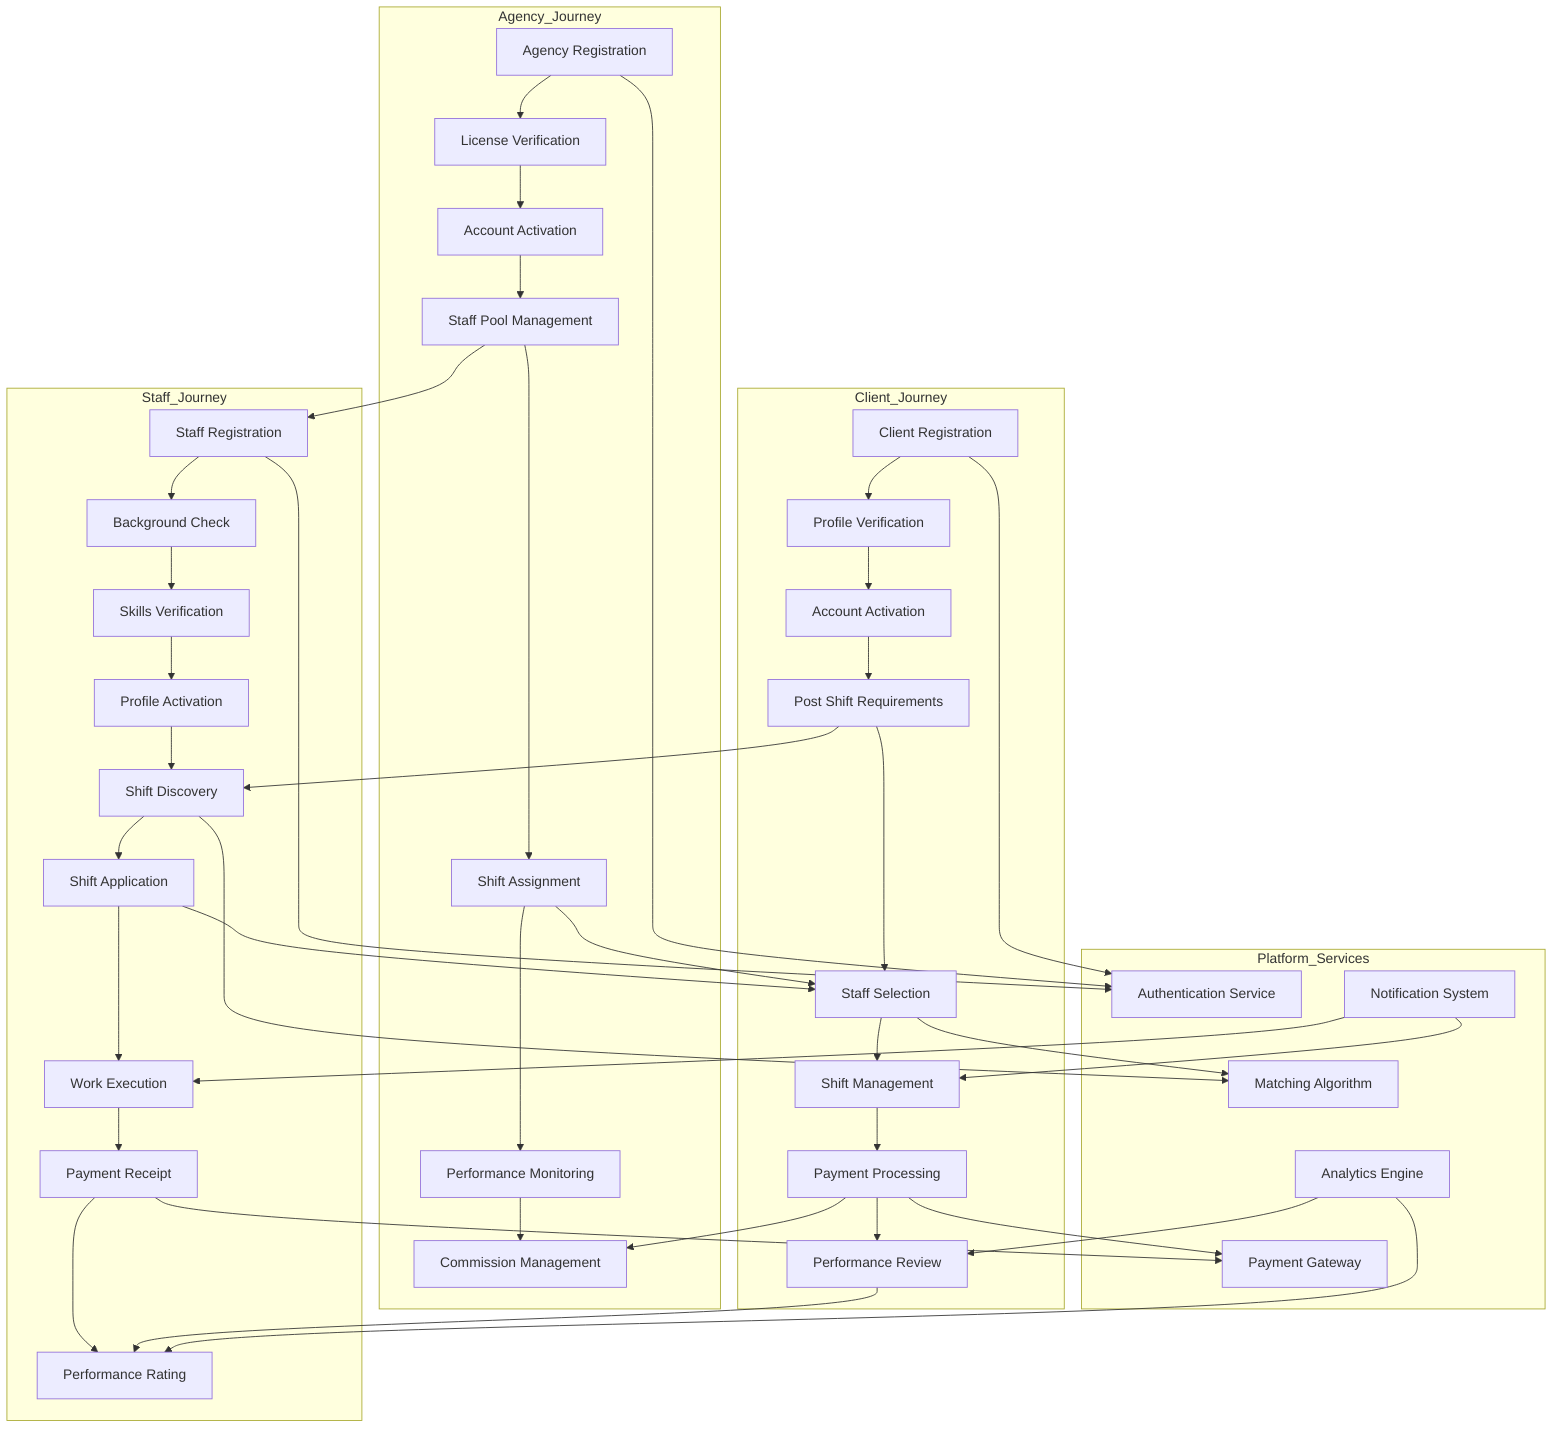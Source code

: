 graph TB
    subgraph Client_Journey
        C1[Client Registration] --> C2[Profile Verification]
        C2 --> C3[Account Activation]
        C3 --> C4[Post Shift Requirements]
        C4 --> C5[Staff Selection]
        C5 --> C6[Shift Management]
        C6 --> C7[Payment Processing]
        C7 --> C8[Performance Review]
    end

    subgraph Staff_Journey
        S1[Staff Registration] --> S2[Background Check]
        S2 --> S3[Skills Verification]
        S3 --> S4[Profile Activation]
        S4 --> S5[Shift Discovery]
        S5 --> S6[Shift Application]
        S6 --> S7[Work Execution]
        S7 --> S8[Payment Receipt]
        S8 --> S9[Performance Rating]
    end

    subgraph Agency_Journey
        A1[Agency Registration] --> A2[License Verification]
        A2 --> A3[Account Activation]
        A3 --> A4[Staff Pool Management]
        A4 --> A5[Shift Assignment]
        A5 --> A6[Performance Monitoring]
        A6 --> A7[Commission Management]
    end

    %% Cross-entity relationships
    C4 --> S5
    S6 --> C5
    C8 --> S9
    A4 --> S1
    A5 --> C5
    C7 --> A7

    %% System integrations
    subgraph Platform_Services
        PS1[Authentication Service]
        PS2[Payment Gateway]
        PS3[Matching Algorithm]
        PS4[Notification System]
        PS5[Analytics Engine]
    end

    %% Service connections
    C1 --> PS1
    S1 --> PS1
    A1 --> PS1
    C7 --> PS2
    S8 --> PS2
    C5 --> PS3
    S5 --> PS3
    PS4 --> C6
    PS4 --> S7
    PS5 --> C8
    PS5 --> S9